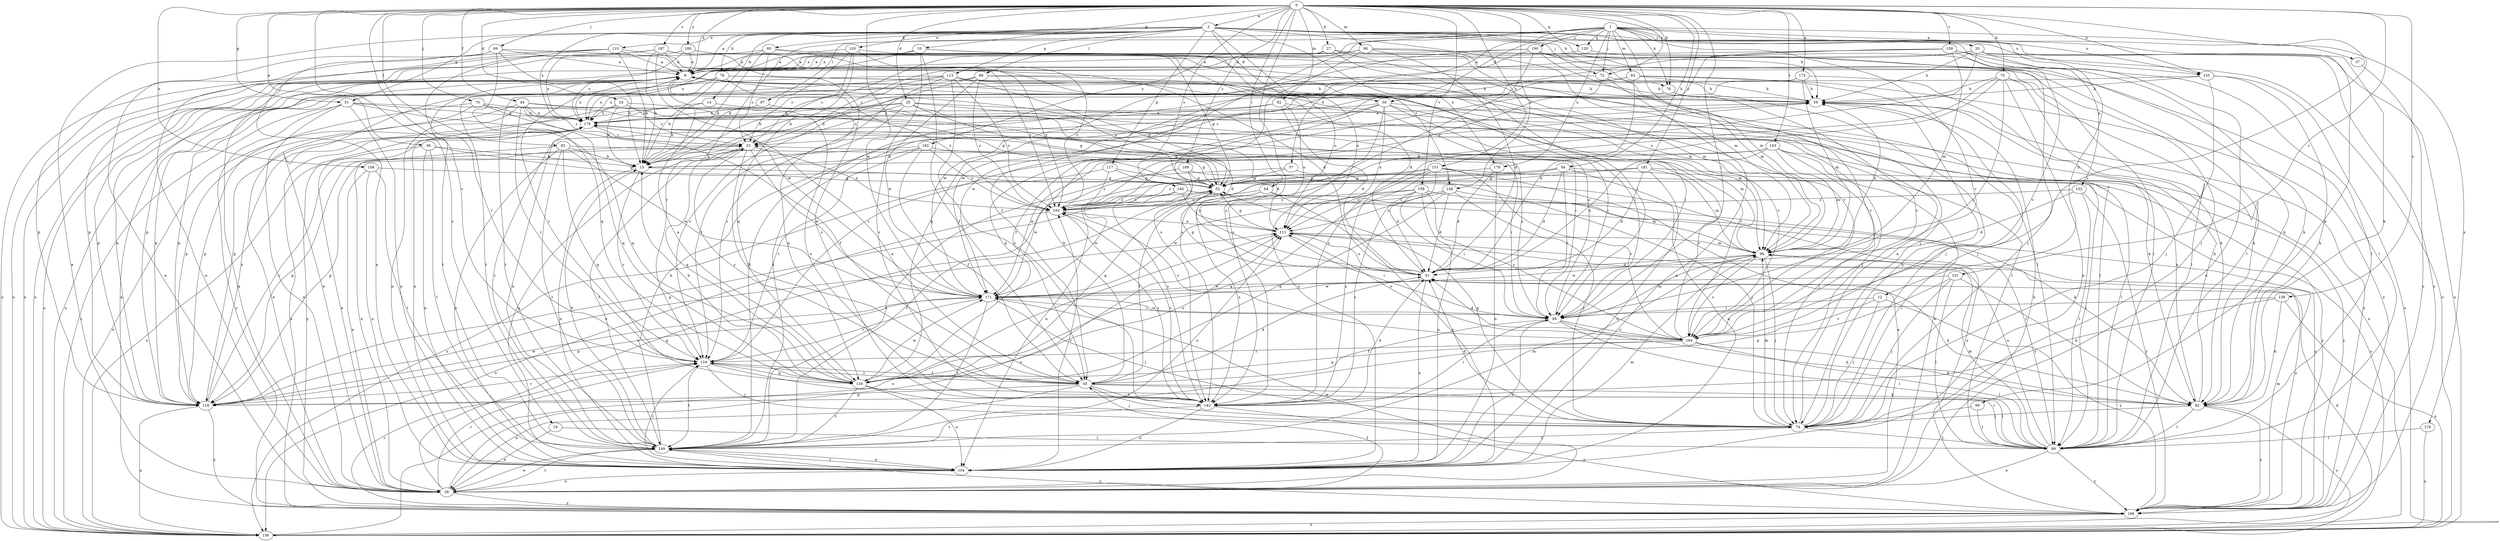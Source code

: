 strict digraph  {
0;
1;
2;
8;
10;
12;
14;
15;
19;
20;
23;
24;
25;
27;
30;
31;
36;
37;
38;
44;
45;
51;
52;
54;
57;
59;
64;
66;
69;
70;
72;
74;
75;
76;
78;
80;
82;
83;
87;
88;
89;
90;
92;
93;
96;
99;
102;
103;
104;
108;
110;
111;
113;
117;
118;
120;
126;
131;
134;
138;
140;
142;
143;
148;
149;
151;
155;
156;
158;
159;
164;
171;
173;
176;
178;
179;
180;
181;
182;
186;
187;
189;
190;
193;
0 -> 2  [label=a];
0 -> 8  [label=a];
0 -> 10  [label=b];
0 -> 19  [label=c];
0 -> 24  [label=d];
0 -> 25  [label=d];
0 -> 27  [label=d];
0 -> 36  [label=e];
0 -> 44  [label=f];
0 -> 51  [label=g];
0 -> 54  [label=h];
0 -> 64  [label=i];
0 -> 66  [label=i];
0 -> 69  [label=j];
0 -> 70  [label=j];
0 -> 72  [label=j];
0 -> 75  [label=k];
0 -> 76  [label=k];
0 -> 83  [label=l];
0 -> 90  [label=m];
0 -> 92  [label=m];
0 -> 108  [label=o];
0 -> 120  [label=q];
0 -> 131  [label=r];
0 -> 134  [label=r];
0 -> 138  [label=s];
0 -> 140  [label=s];
0 -> 142  [label=s];
0 -> 143  [label=t];
0 -> 148  [label=t];
0 -> 151  [label=u];
0 -> 155  [label=u];
0 -> 158  [label=v];
0 -> 159  [label=v];
0 -> 164  [label=v];
0 -> 171  [label=w];
0 -> 173  [label=x];
0 -> 180  [label=y];
0 -> 181  [label=y];
0 -> 187  [label=z];
0 -> 189  [label=z];
1 -> 12  [label=b];
1 -> 20  [label=c];
1 -> 30  [label=d];
1 -> 37  [label=e];
1 -> 45  [label=f];
1 -> 57  [label=h];
1 -> 72  [label=j];
1 -> 76  [label=k];
1 -> 87  [label=l];
1 -> 93  [label=m];
1 -> 96  [label=m];
1 -> 120  [label=q];
1 -> 134  [label=r];
1 -> 155  [label=u];
1 -> 164  [label=v];
1 -> 176  [label=x];
1 -> 178  [label=x];
1 -> 182  [label=y];
1 -> 190  [label=z];
2 -> 8  [label=a];
2 -> 14  [label=b];
2 -> 30  [label=d];
2 -> 38  [label=e];
2 -> 51  [label=g];
2 -> 59  [label=h];
2 -> 72  [label=j];
2 -> 76  [label=k];
2 -> 78  [label=k];
2 -> 80  [label=k];
2 -> 82  [label=k];
2 -> 88  [label=l];
2 -> 96  [label=m];
2 -> 99  [label=n];
2 -> 102  [label=n];
2 -> 103  [label=n];
2 -> 110  [label=o];
2 -> 113  [label=p];
2 -> 117  [label=p];
2 -> 148  [label=t];
2 -> 155  [label=u];
2 -> 178  [label=x];
2 -> 179  [label=x];
8 -> 59  [label=h];
8 -> 118  [label=p];
8 -> 134  [label=r];
8 -> 149  [label=t];
8 -> 156  [label=u];
8 -> 164  [label=v];
8 -> 179  [label=x];
10 -> 8  [label=a];
10 -> 45  [label=f];
10 -> 52  [label=g];
10 -> 111  [label=o];
10 -> 118  [label=p];
10 -> 142  [label=s];
10 -> 179  [label=x];
12 -> 66  [label=i];
12 -> 74  [label=j];
12 -> 164  [label=v];
12 -> 186  [label=y];
14 -> 15  [label=b];
14 -> 89  [label=l];
14 -> 179  [label=x];
15 -> 52  [label=g];
15 -> 104  [label=n];
15 -> 134  [label=r];
19 -> 38  [label=e];
19 -> 89  [label=l];
20 -> 8  [label=a];
20 -> 38  [label=e];
20 -> 59  [label=h];
20 -> 118  [label=p];
20 -> 142  [label=s];
20 -> 156  [label=u];
20 -> 186  [label=y];
23 -> 15  [label=b];
23 -> 45  [label=f];
23 -> 104  [label=n];
23 -> 118  [label=p];
23 -> 126  [label=q];
23 -> 149  [label=t];
23 -> 171  [label=w];
23 -> 193  [label=z];
24 -> 15  [label=b];
24 -> 23  [label=c];
24 -> 104  [label=n];
24 -> 142  [label=s];
24 -> 179  [label=x];
25 -> 23  [label=c];
25 -> 31  [label=d];
25 -> 52  [label=g];
25 -> 66  [label=i];
25 -> 89  [label=l];
25 -> 118  [label=p];
25 -> 134  [label=r];
25 -> 179  [label=x];
27 -> 8  [label=a];
27 -> 23  [label=c];
27 -> 66  [label=i];
27 -> 74  [label=j];
27 -> 96  [label=m];
27 -> 156  [label=u];
30 -> 23  [label=c];
30 -> 66  [label=i];
30 -> 96  [label=m];
30 -> 104  [label=n];
30 -> 111  [label=o];
30 -> 126  [label=q];
30 -> 156  [label=u];
30 -> 179  [label=x];
31 -> 52  [label=g];
31 -> 82  [label=k];
31 -> 104  [label=n];
31 -> 111  [label=o];
31 -> 171  [label=w];
36 -> 15  [label=b];
36 -> 52  [label=g];
36 -> 104  [label=n];
36 -> 149  [label=t];
36 -> 156  [label=u];
37 -> 186  [label=y];
38 -> 8  [label=a];
38 -> 45  [label=f];
38 -> 52  [label=g];
38 -> 59  [label=h];
38 -> 111  [label=o];
38 -> 134  [label=r];
38 -> 149  [label=t];
38 -> 171  [label=w];
38 -> 186  [label=y];
44 -> 23  [label=c];
44 -> 31  [label=d];
44 -> 104  [label=n];
44 -> 118  [label=p];
44 -> 126  [label=q];
44 -> 134  [label=r];
44 -> 164  [label=v];
44 -> 179  [label=x];
45 -> 23  [label=c];
45 -> 31  [label=d];
45 -> 38  [label=e];
45 -> 59  [label=h];
45 -> 74  [label=j];
45 -> 82  [label=k];
45 -> 89  [label=l];
45 -> 118  [label=p];
45 -> 134  [label=r];
45 -> 142  [label=s];
45 -> 179  [label=x];
51 -> 38  [label=e];
51 -> 74  [label=j];
51 -> 104  [label=n];
51 -> 126  [label=q];
51 -> 156  [label=u];
51 -> 179  [label=x];
51 -> 186  [label=y];
52 -> 8  [label=a];
52 -> 193  [label=z];
54 -> 31  [label=d];
54 -> 52  [label=g];
54 -> 66  [label=i];
54 -> 89  [label=l];
54 -> 104  [label=n];
54 -> 149  [label=t];
54 -> 193  [label=z];
57 -> 52  [label=g];
57 -> 149  [label=t];
57 -> 156  [label=u];
59 -> 179  [label=x];
59 -> 186  [label=y];
64 -> 45  [label=f];
64 -> 82  [label=k];
64 -> 104  [label=n];
64 -> 142  [label=s];
64 -> 193  [label=z];
66 -> 8  [label=a];
66 -> 45  [label=f];
66 -> 82  [label=k];
66 -> 89  [label=l];
66 -> 96  [label=m];
66 -> 104  [label=n];
66 -> 164  [label=v];
66 -> 171  [label=w];
66 -> 179  [label=x];
69 -> 8  [label=a];
69 -> 15  [label=b];
69 -> 38  [label=e];
69 -> 104  [label=n];
69 -> 126  [label=q];
69 -> 193  [label=z];
70 -> 38  [label=e];
70 -> 45  [label=f];
70 -> 52  [label=g];
70 -> 118  [label=p];
70 -> 179  [label=x];
72 -> 15  [label=b];
72 -> 45  [label=f];
72 -> 59  [label=h];
72 -> 104  [label=n];
72 -> 164  [label=v];
74 -> 8  [label=a];
74 -> 31  [label=d];
74 -> 52  [label=g];
74 -> 59  [label=h];
74 -> 89  [label=l];
74 -> 96  [label=m];
74 -> 149  [label=t];
75 -> 59  [label=h];
75 -> 66  [label=i];
75 -> 82  [label=k];
75 -> 89  [label=l];
75 -> 104  [label=n];
75 -> 142  [label=s];
75 -> 193  [label=z];
76 -> 74  [label=j];
76 -> 134  [label=r];
76 -> 164  [label=v];
78 -> 15  [label=b];
78 -> 38  [label=e];
78 -> 59  [label=h];
78 -> 89  [label=l];
78 -> 118  [label=p];
78 -> 179  [label=x];
78 -> 193  [label=z];
80 -> 8  [label=a];
80 -> 15  [label=b];
80 -> 23  [label=c];
80 -> 89  [label=l];
80 -> 156  [label=u];
80 -> 193  [label=z];
82 -> 59  [label=h];
82 -> 74  [label=j];
82 -> 89  [label=l];
82 -> 156  [label=u];
82 -> 179  [label=x];
82 -> 186  [label=y];
83 -> 15  [label=b];
83 -> 38  [label=e];
83 -> 66  [label=i];
83 -> 104  [label=n];
83 -> 126  [label=q];
83 -> 149  [label=t];
83 -> 171  [label=w];
87 -> 126  [label=q];
87 -> 179  [label=x];
88 -> 59  [label=h];
88 -> 66  [label=i];
88 -> 134  [label=r];
88 -> 171  [label=w];
88 -> 179  [label=x];
88 -> 193  [label=z];
89 -> 38  [label=e];
89 -> 96  [label=m];
89 -> 111  [label=o];
89 -> 186  [label=y];
90 -> 8  [label=a];
90 -> 23  [label=c];
90 -> 31  [label=d];
90 -> 74  [label=j];
90 -> 89  [label=l];
90 -> 142  [label=s];
92 -> 31  [label=d];
92 -> 82  [label=k];
92 -> 111  [label=o];
92 -> 149  [label=t];
92 -> 179  [label=x];
93 -> 15  [label=b];
93 -> 31  [label=d];
93 -> 59  [label=h];
93 -> 74  [label=j];
93 -> 149  [label=t];
93 -> 171  [label=w];
93 -> 186  [label=y];
96 -> 31  [label=d];
96 -> 59  [label=h];
96 -> 74  [label=j];
96 -> 164  [label=v];
96 -> 171  [label=w];
99 -> 74  [label=j];
99 -> 89  [label=l];
102 -> 31  [label=d];
102 -> 89  [label=l];
102 -> 186  [label=y];
102 -> 193  [label=z];
103 -> 8  [label=a];
103 -> 15  [label=b];
103 -> 23  [label=c];
103 -> 126  [label=q];
103 -> 164  [label=v];
103 -> 193  [label=z];
104 -> 38  [label=e];
104 -> 96  [label=m];
104 -> 134  [label=r];
104 -> 149  [label=t];
104 -> 193  [label=z];
108 -> 38  [label=e];
108 -> 52  [label=g];
108 -> 104  [label=n];
108 -> 149  [label=t];
110 -> 8  [label=a];
110 -> 15  [label=b];
110 -> 31  [label=d];
110 -> 38  [label=e];
110 -> 118  [label=p];
110 -> 134  [label=r];
111 -> 52  [label=g];
111 -> 66  [label=i];
111 -> 96  [label=m];
113 -> 15  [label=b];
113 -> 52  [label=g];
113 -> 59  [label=h];
113 -> 66  [label=i];
113 -> 134  [label=r];
113 -> 142  [label=s];
113 -> 149  [label=t];
113 -> 156  [label=u];
113 -> 193  [label=z];
117 -> 52  [label=g];
117 -> 156  [label=u];
117 -> 186  [label=y];
117 -> 193  [label=z];
118 -> 8  [label=a];
118 -> 23  [label=c];
118 -> 52  [label=g];
118 -> 111  [label=o];
118 -> 134  [label=r];
118 -> 156  [label=u];
118 -> 171  [label=w];
118 -> 179  [label=x];
118 -> 186  [label=y];
120 -> 8  [label=a];
120 -> 82  [label=k];
126 -> 8  [label=a];
126 -> 15  [label=b];
126 -> 74  [label=j];
126 -> 104  [label=n];
126 -> 111  [label=o];
126 -> 149  [label=t];
126 -> 171  [label=w];
131 -> 74  [label=j];
131 -> 82  [label=k];
131 -> 89  [label=l];
131 -> 118  [label=p];
131 -> 171  [label=w];
134 -> 45  [label=f];
134 -> 74  [label=j];
134 -> 89  [label=l];
134 -> 126  [label=q];
134 -> 149  [label=t];
138 -> 66  [label=i];
138 -> 82  [label=k];
138 -> 142  [label=s];
138 -> 156  [label=u];
140 -> 111  [label=o];
140 -> 171  [label=w];
140 -> 186  [label=y];
140 -> 193  [label=z];
142 -> 31  [label=d];
142 -> 66  [label=i];
142 -> 104  [label=n];
142 -> 149  [label=t];
142 -> 186  [label=y];
142 -> 193  [label=z];
143 -> 15  [label=b];
143 -> 31  [label=d];
143 -> 38  [label=e];
143 -> 74  [label=j];
143 -> 89  [label=l];
143 -> 96  [label=m];
143 -> 171  [label=w];
148 -> 31  [label=d];
148 -> 74  [label=j];
148 -> 96  [label=m];
148 -> 111  [label=o];
148 -> 126  [label=q];
148 -> 193  [label=z];
149 -> 15  [label=b];
149 -> 38  [label=e];
149 -> 59  [label=h];
149 -> 96  [label=m];
149 -> 104  [label=n];
149 -> 111  [label=o];
149 -> 179  [label=x];
149 -> 186  [label=y];
151 -> 31  [label=d];
151 -> 38  [label=e];
151 -> 52  [label=g];
151 -> 104  [label=n];
151 -> 111  [label=o];
151 -> 142  [label=s];
151 -> 164  [label=v];
151 -> 186  [label=y];
155 -> 59  [label=h];
155 -> 74  [label=j];
155 -> 82  [label=k];
155 -> 149  [label=t];
155 -> 156  [label=u];
156 -> 31  [label=d];
156 -> 111  [label=o];
156 -> 179  [label=x];
158 -> 66  [label=i];
158 -> 89  [label=l];
158 -> 104  [label=n];
158 -> 126  [label=q];
158 -> 142  [label=s];
158 -> 164  [label=v];
158 -> 171  [label=w];
158 -> 193  [label=z];
159 -> 8  [label=a];
159 -> 89  [label=l];
159 -> 96  [label=m];
159 -> 156  [label=u];
159 -> 164  [label=v];
159 -> 171  [label=w];
159 -> 193  [label=z];
164 -> 23  [label=c];
164 -> 31  [label=d];
164 -> 82  [label=k];
164 -> 89  [label=l];
164 -> 111  [label=o];
164 -> 126  [label=q];
164 -> 134  [label=r];
164 -> 193  [label=z];
171 -> 66  [label=i];
171 -> 74  [label=j];
171 -> 118  [label=p];
171 -> 134  [label=r];
171 -> 149  [label=t];
173 -> 59  [label=h];
173 -> 82  [label=k];
173 -> 96  [label=m];
173 -> 118  [label=p];
173 -> 149  [label=t];
176 -> 89  [label=l];
176 -> 156  [label=u];
178 -> 31  [label=d];
178 -> 52  [label=g];
178 -> 104  [label=n];
179 -> 23  [label=c];
179 -> 38  [label=e];
179 -> 52  [label=g];
179 -> 96  [label=m];
179 -> 186  [label=y];
180 -> 8  [label=a];
180 -> 96  [label=m];
180 -> 111  [label=o];
180 -> 156  [label=u];
180 -> 179  [label=x];
181 -> 31  [label=d];
181 -> 52  [label=g];
181 -> 96  [label=m];
181 -> 104  [label=n];
181 -> 126  [label=q];
181 -> 186  [label=y];
182 -> 15  [label=b];
182 -> 45  [label=f];
182 -> 52  [label=g];
182 -> 118  [label=p];
182 -> 134  [label=r];
182 -> 193  [label=z];
186 -> 8  [label=a];
186 -> 96  [label=m];
186 -> 111  [label=o];
186 -> 134  [label=r];
186 -> 156  [label=u];
186 -> 179  [label=x];
187 -> 8  [label=a];
187 -> 15  [label=b];
187 -> 31  [label=d];
187 -> 142  [label=s];
187 -> 156  [label=u];
187 -> 171  [label=w];
187 -> 179  [label=x];
189 -> 52  [label=g];
189 -> 74  [label=j];
189 -> 142  [label=s];
189 -> 171  [label=w];
190 -> 8  [label=a];
190 -> 74  [label=j];
190 -> 82  [label=k];
190 -> 89  [label=l];
190 -> 96  [label=m];
190 -> 126  [label=q];
190 -> 142  [label=s];
190 -> 171  [label=w];
193 -> 111  [label=o];
193 -> 142  [label=s];
193 -> 156  [label=u];
}
